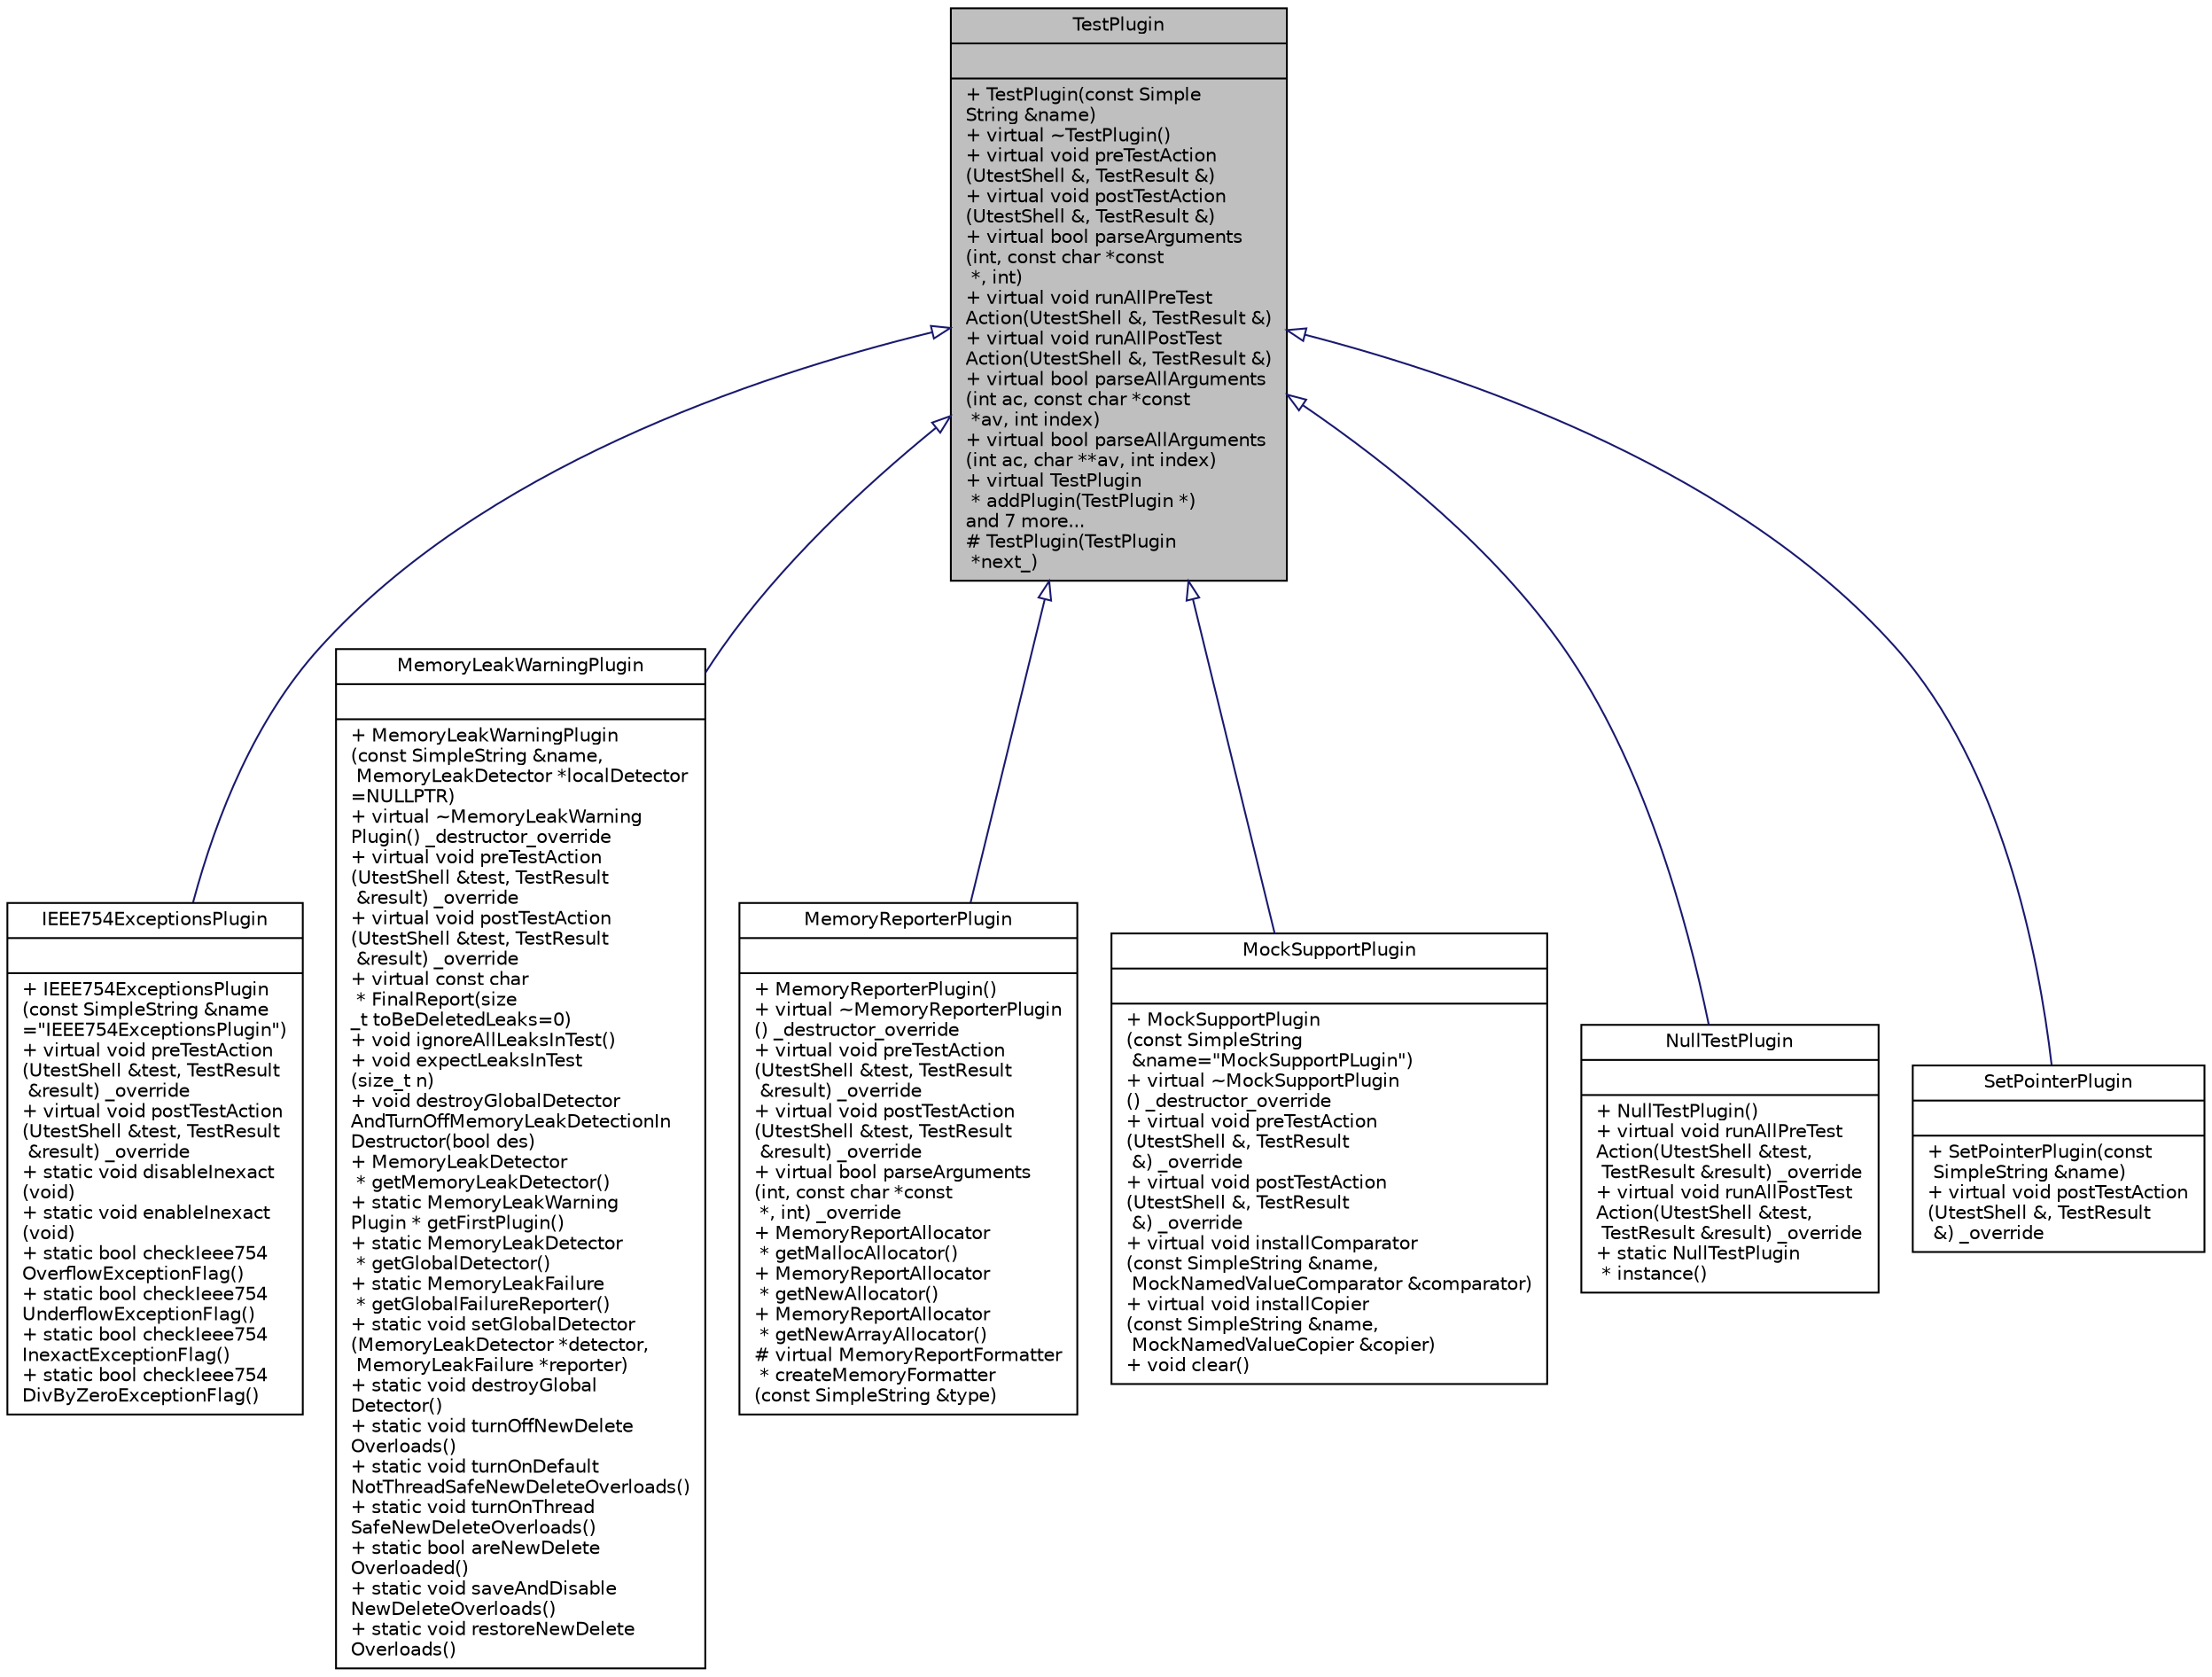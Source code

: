 digraph "TestPlugin"
{
 // LATEX_PDF_SIZE
  edge [fontname="Helvetica",fontsize="10",labelfontname="Helvetica",labelfontsize="10"];
  node [fontname="Helvetica",fontsize="10",shape=record];
  Node1 [label="{TestPlugin\n||+  TestPlugin(const Simple\lString &name)\l+ virtual ~TestPlugin()\l+ virtual void preTestAction\l(UtestShell &, TestResult &)\l+ virtual void postTestAction\l(UtestShell &, TestResult &)\l+ virtual bool parseArguments\l(int, const char *const\l *, int)\l+ virtual void runAllPreTest\lAction(UtestShell &, TestResult &)\l+ virtual void runAllPostTest\lAction(UtestShell &, TestResult &)\l+ virtual bool parseAllArguments\l(int ac, const char *const\l *av, int index)\l+ virtual bool parseAllArguments\l(int ac, char **av, int index)\l+ virtual TestPlugin\l * addPlugin(TestPlugin *)\land 7 more...\l#  TestPlugin(TestPlugin\l *next_)\l}",height=0.2,width=0.4,color="black", fillcolor="grey75", style="filled", fontcolor="black",tooltip=" "];
  Node1 -> Node2 [dir="back",color="midnightblue",fontsize="10",style="solid",arrowtail="onormal",fontname="Helvetica"];
  Node2 [label="{IEEE754ExceptionsPlugin\n||+  IEEE754ExceptionsPlugin\l(const SimpleString &name\l=\"IEEE754ExceptionsPlugin\")\l+ virtual void preTestAction\l(UtestShell &test, TestResult\l &result) _override\l+ virtual void postTestAction\l(UtestShell &test, TestResult\l &result) _override\l+ static void disableInexact\l(void)\l+ static void enableInexact\l(void)\l+ static bool checkIeee754\lOverflowExceptionFlag()\l+ static bool checkIeee754\lUnderflowExceptionFlag()\l+ static bool checkIeee754\lInexactExceptionFlag()\l+ static bool checkIeee754\lDivByZeroExceptionFlag()\l}",height=0.2,width=0.4,color="black", fillcolor="white", style="filled",URL="$class_i_e_e_e754_exceptions_plugin.html",tooltip=" "];
  Node1 -> Node3 [dir="back",color="midnightblue",fontsize="10",style="solid",arrowtail="onormal",fontname="Helvetica"];
  Node3 [label="{MemoryLeakWarningPlugin\n||+  MemoryLeakWarningPlugin\l(const SimpleString &name,\l MemoryLeakDetector *localDetector\l=NULLPTR)\l+ virtual ~MemoryLeakWarning\lPlugin() _destructor_override\l+ virtual void preTestAction\l(UtestShell &test, TestResult\l &result) _override\l+ virtual void postTestAction\l(UtestShell &test, TestResult\l &result) _override\l+ virtual const char\l * FinalReport(size\l_t toBeDeletedLeaks=0)\l+ void ignoreAllLeaksInTest()\l+ void expectLeaksInTest\l(size_t n)\l+ void destroyGlobalDetector\lAndTurnOffMemoryLeakDetectionIn\lDestructor(bool des)\l+ MemoryLeakDetector\l * getMemoryLeakDetector()\l+ static MemoryLeakWarning\lPlugin * getFirstPlugin()\l+ static MemoryLeakDetector\l * getGlobalDetector()\l+ static MemoryLeakFailure\l * getGlobalFailureReporter()\l+ static void setGlobalDetector\l(MemoryLeakDetector *detector,\l MemoryLeakFailure *reporter)\l+ static void destroyGlobal\lDetector()\l+ static void turnOffNewDelete\lOverloads()\l+ static void turnOnDefault\lNotThreadSafeNewDeleteOverloads()\l+ static void turnOnThread\lSafeNewDeleteOverloads()\l+ static bool areNewDelete\lOverloaded()\l+ static void saveAndDisable\lNewDeleteOverloads()\l+ static void restoreNewDelete\lOverloads()\l}",height=0.2,width=0.4,color="black", fillcolor="white", style="filled",URL="$class_memory_leak_warning_plugin.html",tooltip=" "];
  Node1 -> Node4 [dir="back",color="midnightblue",fontsize="10",style="solid",arrowtail="onormal",fontname="Helvetica"];
  Node4 [label="{MemoryReporterPlugin\n||+  MemoryReporterPlugin()\l+ virtual ~MemoryReporterPlugin\l() _destructor_override\l+ virtual void preTestAction\l(UtestShell &test, TestResult\l &result) _override\l+ virtual void postTestAction\l(UtestShell &test, TestResult\l &result) _override\l+ virtual bool parseArguments\l(int, const char *const\l *, int) _override\l+ MemoryReportAllocator\l * getMallocAllocator()\l+ MemoryReportAllocator\l * getNewAllocator()\l+ MemoryReportAllocator\l * getNewArrayAllocator()\l# virtual MemoryReportFormatter\l * createMemoryFormatter\l(const SimpleString &type)\l}",height=0.2,width=0.4,color="black", fillcolor="white", style="filled",URL="$class_memory_reporter_plugin.html",tooltip=" "];
  Node1 -> Node5 [dir="back",color="midnightblue",fontsize="10",style="solid",arrowtail="onormal",fontname="Helvetica"];
  Node5 [label="{MockSupportPlugin\n||+  MockSupportPlugin\l(const SimpleString\l &name=\"MockSupportPLugin\")\l+ virtual ~MockSupportPlugin\l() _destructor_override\l+ virtual void preTestAction\l(UtestShell &, TestResult\l &) _override\l+ virtual void postTestAction\l(UtestShell &, TestResult\l &) _override\l+ virtual void installComparator\l(const SimpleString &name,\l MockNamedValueComparator &comparator)\l+ virtual void installCopier\l(const SimpleString &name,\l MockNamedValueCopier &copier)\l+ void clear()\l}",height=0.2,width=0.4,color="black", fillcolor="white", style="filled",URL="$class_mock_support_plugin.html",tooltip=" "];
  Node1 -> Node6 [dir="back",color="midnightblue",fontsize="10",style="solid",arrowtail="onormal",fontname="Helvetica"];
  Node6 [label="{NullTestPlugin\n||+  NullTestPlugin()\l+ virtual void runAllPreTest\lAction(UtestShell &test,\l TestResult &result) _override\l+ virtual void runAllPostTest\lAction(UtestShell &test,\l TestResult &result) _override\l+ static NullTestPlugin\l * instance()\l}",height=0.2,width=0.4,color="black", fillcolor="white", style="filled",URL="$class_null_test_plugin.html",tooltip=" "];
  Node1 -> Node7 [dir="back",color="midnightblue",fontsize="10",style="solid",arrowtail="onormal",fontname="Helvetica"];
  Node7 [label="{SetPointerPlugin\n||+  SetPointerPlugin(const\l SimpleString &name)\l+ virtual void postTestAction\l(UtestShell &, TestResult\l &) _override\l}",height=0.2,width=0.4,color="black", fillcolor="white", style="filled",URL="$class_set_pointer_plugin.html",tooltip=" "];
}
